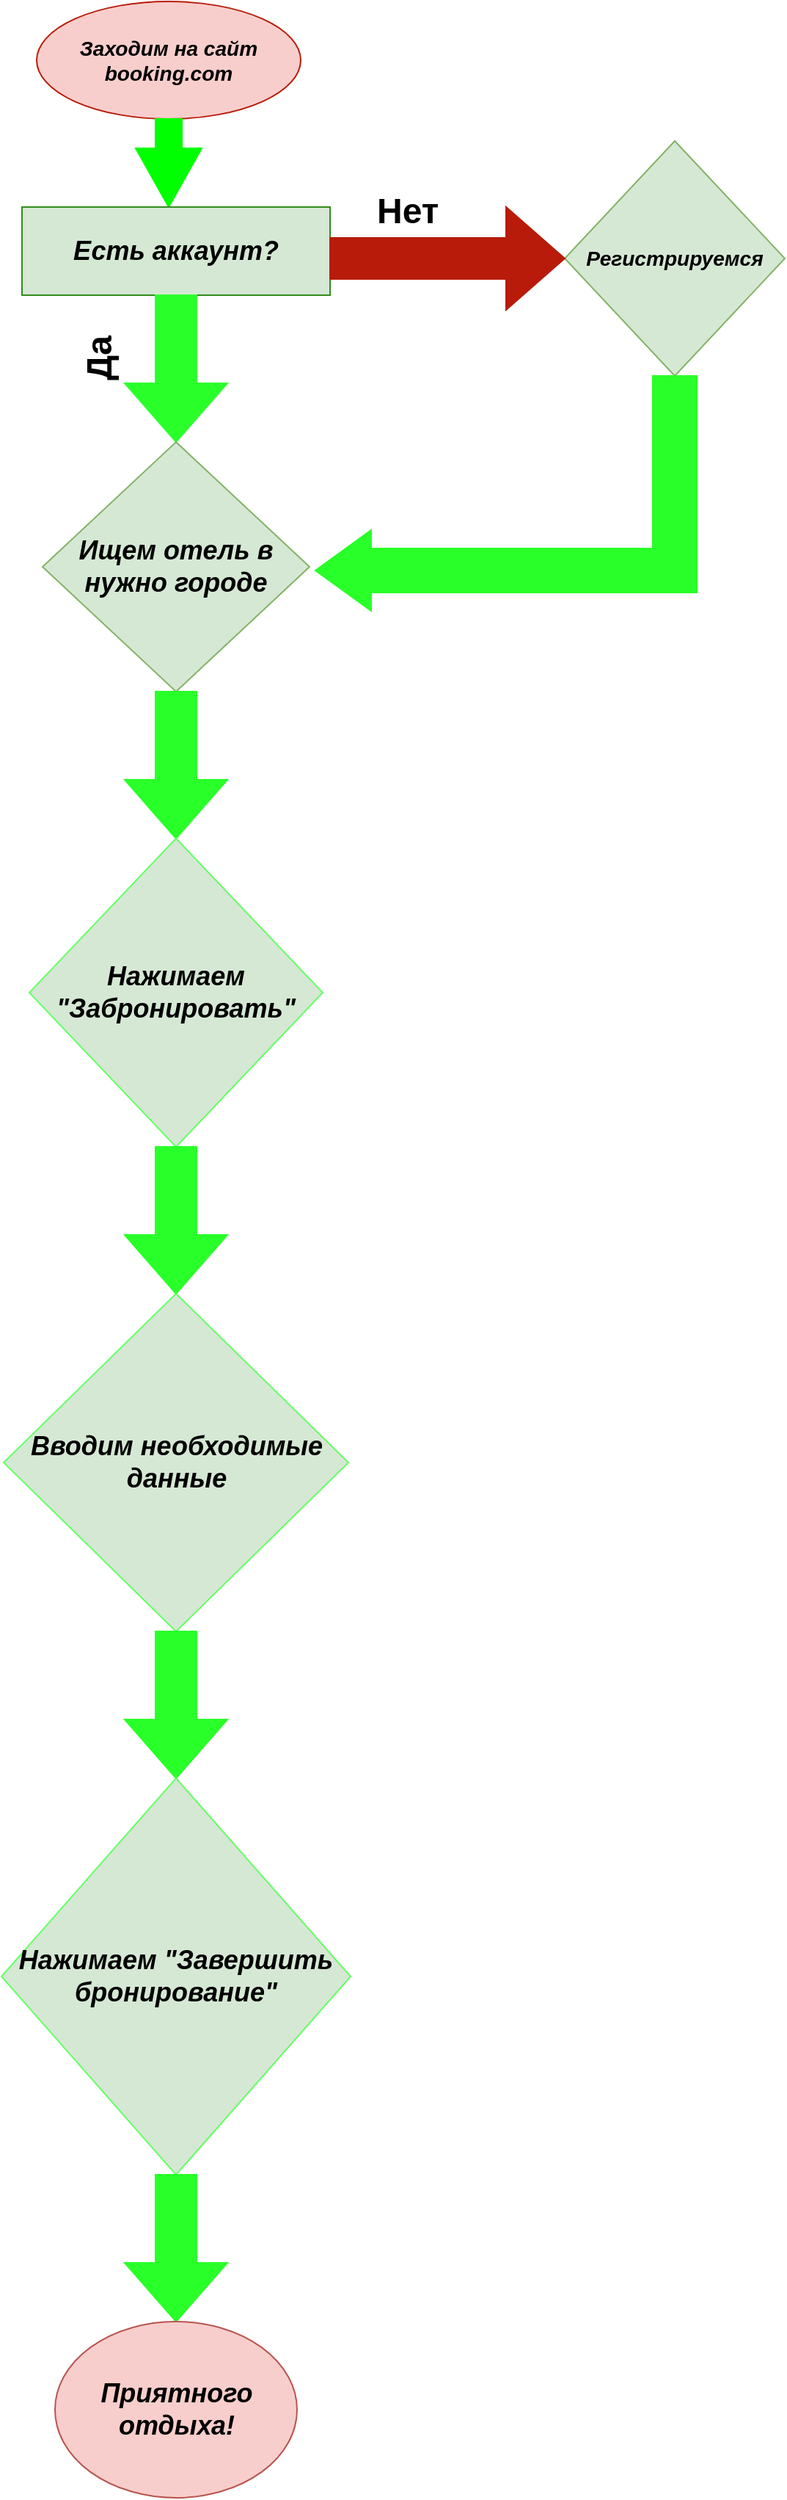 <mxfile version="11.2.8" type="device" pages="1"><diagram id="2JHJSBKtTtryTJ_R_oAm" name="Page-1"><mxGraphModel dx="768" dy="1861" grid="1" gridSize="10" guides="1" tooltips="1" connect="1" arrows="1" fold="1" page="1" pageScale="1" pageWidth="827" pageHeight="1169" math="0" shadow="0"><root><mxCell id="0"/><mxCell id="1" parent="0"/><object label="&lt;h3&gt;&lt;i&gt;Заходим на сайт booking.com&lt;/i&gt;&lt;/h3&gt;" id="imE5Z2AtuB1JrstX10sm-1"><mxCell style="ellipse;whiteSpace=wrap;html=1;fillColor=#f8cecc;strokeColor=#B81B09;" vertex="1" parent="1"><mxGeometry x="290" y="-160" width="180" height="80" as="geometry"/></mxCell></object><mxCell id="imE5Z2AtuB1JrstX10sm-2" value="" style="html=1;shadow=0;dashed=0;align=center;verticalAlign=middle;shape=mxgraph.arrows2.arrow;dy=0.6;dx=40;direction=south;notch=0;strokeColor=#00FF00;fillColor=#00FF00;" vertex="1" parent="1"><mxGeometry x="357.5" y="-80" width="45" height="60" as="geometry"/></mxCell><mxCell id="imE5Z2AtuB1JrstX10sm-3" value="&lt;h2&gt;&lt;i&gt;Есть аккаунт?&lt;/i&gt;&lt;/h2&gt;" style="rounded=0;whiteSpace=wrap;html=1;strokeColor=#318C1B;fillColor=#d5e8d4;" vertex="1" parent="1"><mxGeometry x="280" y="-20" width="210" height="60" as="geometry"/></mxCell><mxCell id="imE5Z2AtuB1JrstX10sm-4" value="" style="html=1;shadow=0;dashed=0;align=center;verticalAlign=middle;shape=mxgraph.arrows2.arrow;dy=0.6;dx=40;direction=south;notch=0;strokeColor=#33FF33;fillColor=#29FF29;" vertex="1" parent="1"><mxGeometry x="350" y="40" width="70" height="100" as="geometry"/></mxCell><mxCell id="imE5Z2AtuB1JrstX10sm-5" value="&lt;h1&gt;Да&lt;/h1&gt;" style="text;html=1;resizable=0;points=[];autosize=1;align=left;verticalAlign=top;spacingTop=-4;rotation=-90;" vertex="1" parent="1"><mxGeometry x="300" y="50" width="50" height="50" as="geometry"/></mxCell><mxCell id="imE5Z2AtuB1JrstX10sm-8" value="&lt;h1&gt;Нет&lt;/h1&gt;" style="text;html=1;resizable=0;points=[];autosize=1;align=left;verticalAlign=top;spacingTop=-4;" vertex="1" parent="1"><mxGeometry x="520" y="-50" width="60" height="50" as="geometry"/></mxCell><mxCell id="imE5Z2AtuB1JrstX10sm-11" value="&lt;h2&gt;&lt;i&gt;Ищем отель в нужно городе&lt;/i&gt;&lt;/h2&gt;" style="rhombus;whiteSpace=wrap;html=1;strokeColor=#82B366;fillColor=#D5E8D4;" vertex="1" parent="1"><mxGeometry x="294" y="140" width="182" height="170" as="geometry"/></mxCell><mxCell id="imE5Z2AtuB1JrstX10sm-12" value="&lt;h3&gt;&lt;i&gt;Регистрируемся&lt;/i&gt;&lt;/h3&gt;" style="rhombus;whiteSpace=wrap;html=1;strokeColor=#82B366;fillColor=#D5E8D4;" vertex="1" parent="1"><mxGeometry x="650" y="-65" width="150" height="160" as="geometry"/></mxCell><mxCell id="imE5Z2AtuB1JrstX10sm-13" value="" style="html=1;shadow=0;dashed=0;align=center;verticalAlign=middle;shape=mxgraph.arrows2.arrow;dy=0.6;dx=40;notch=0;fillColor=#B81B09;strokeColor=#B81B09;" vertex="1" parent="1"><mxGeometry x="490" y="-20" width="160" height="70" as="geometry"/></mxCell><mxCell id="imE5Z2AtuB1JrstX10sm-15" value="" style="html=1;shadow=0;dashed=0;align=center;verticalAlign=middle;shape=mxgraph.arrows2.bendArrow;dy=15;dx=38;notch=0;arrowHead=55;rounded=0;rotation=-180;fillColor=#29FF29;strokeColor=#29FF29;" vertex="1" parent="1"><mxGeometry x="480" y="95" width="260" height="160" as="geometry"/></mxCell><mxCell id="imE5Z2AtuB1JrstX10sm-16" value="" style="html=1;shadow=0;dashed=0;align=center;verticalAlign=middle;shape=mxgraph.arrows2.arrow;dy=0.6;dx=40;direction=south;notch=0;fillColor=#29FF29;strokeColor=#29FF29;" vertex="1" parent="1"><mxGeometry x="350" y="310" width="70" height="100" as="geometry"/></mxCell><mxCell id="imE5Z2AtuB1JrstX10sm-17" value="&lt;h2&gt;&lt;i&gt;Нажимаем &quot;Забронировать&quot;&lt;/i&gt;&lt;/h2&gt;" style="rhombus;whiteSpace=wrap;html=1;strokeColor=#66FF66;fillColor=#D5E8D4;" vertex="1" parent="1"><mxGeometry x="285" y="410" width="200" height="210" as="geometry"/></mxCell><mxCell id="imE5Z2AtuB1JrstX10sm-18" value="" style="html=1;shadow=0;dashed=0;align=center;verticalAlign=middle;shape=mxgraph.arrows2.arrow;dy=0.6;dx=40;direction=south;notch=0;fillColor=#29FF29;strokeColor=#29FF29;" vertex="1" parent="1"><mxGeometry x="350" y="620" width="70" height="100" as="geometry"/></mxCell><mxCell id="imE5Z2AtuB1JrstX10sm-19" value="&lt;h2&gt;&lt;i&gt;&lt;b&gt;Вводим необходимые данные&lt;/b&gt;&lt;/i&gt;&lt;/h2&gt;" style="rhombus;whiteSpace=wrap;html=1;strokeColor=#66FF66;fillColor=#D5E8D4;" vertex="1" parent="1"><mxGeometry x="267.5" y="720" width="235" height="230" as="geometry"/></mxCell><mxCell id="imE5Z2AtuB1JrstX10sm-20" value="" style="html=1;shadow=0;dashed=0;align=center;verticalAlign=middle;shape=mxgraph.arrows2.arrow;dy=0.6;dx=40;direction=south;notch=0;fillColor=#29FF29;strokeColor=#29FF29;" vertex="1" parent="1"><mxGeometry x="350" y="950" width="70" height="100" as="geometry"/></mxCell><mxCell id="imE5Z2AtuB1JrstX10sm-21" value="&lt;h2&gt;&lt;i&gt;&lt;b&gt;Нажимаем &quot;Завершить бронирование&quot;&lt;/b&gt;&lt;/i&gt;&lt;/h2&gt;" style="rhombus;whiteSpace=wrap;html=1;strokeColor=#66FF66;fillColor=#D5E8D4;" vertex="1" parent="1"><mxGeometry x="266" y="1050" width="238" height="270" as="geometry"/></mxCell><mxCell id="imE5Z2AtuB1JrstX10sm-22" value="" style="html=1;shadow=0;dashed=0;align=center;verticalAlign=middle;shape=mxgraph.arrows2.arrow;dy=0.6;dx=40;direction=south;notch=0;strokeColor=#29FF29;fillColor=#29FF29;" vertex="1" parent="1"><mxGeometry x="350" y="1320" width="70" height="100" as="geometry"/></mxCell><mxCell id="imE5Z2AtuB1JrstX10sm-23" value="&lt;h2&gt;&lt;i&gt;&lt;b&gt;Приятного отдыха!&lt;/b&gt;&lt;/i&gt;&lt;/h2&gt;" style="ellipse;whiteSpace=wrap;html=1;strokeColor=#b85450;fillColor=#f8cecc;" vertex="1" parent="1"><mxGeometry x="302.5" y="1420" width="165" height="120" as="geometry"/></mxCell></root></mxGraphModel></diagram></mxfile>
